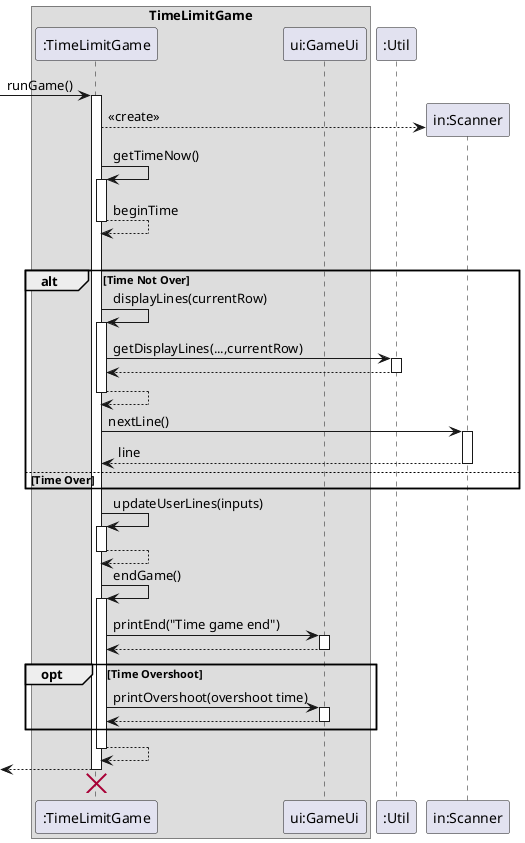 @startuml

box TimeLimitGame
participant ":TimeLimitGame" as game
participant "ui:GameUi" as ui
endBox
participant ":Util" as util
participant "in:Scanner" as scanner

[-> game: runGame()
activate game

create scanner
game --> scanner: <<create>>

game -> game: getTimeNow()
activate game
game --> game: beginTime
deactivate game

loop until TimeOver
    alt Time Not Over
    game -> game: displayLines(currentRow)
        activate game
            game -> util: getDisplayLines(...,currentRow)
            activate util
            util --> game
            deactivate util
        game --> game
        deactivate game

        game -> scanner: nextLine()
        activate scanner
        scanner --> game: line
        deactivate scanner
    else Time Over
end

game -> game: updateUserLines(inputs)
activate game
game --> game
deactivate game

game -> game: endGame()
activate game
game -> ui: printEnd("Time game end")
activate ui
ui --> game
deactivate ui
opt Time Overshoot
    game -> ui: printOvershoot(overshoot time)
    activate ui
    ui --> game
    deactivate ui
end

game --> game
deactivate game

[<-- game
deactivate game

<[hidden]- game
destroy game

@enduml
